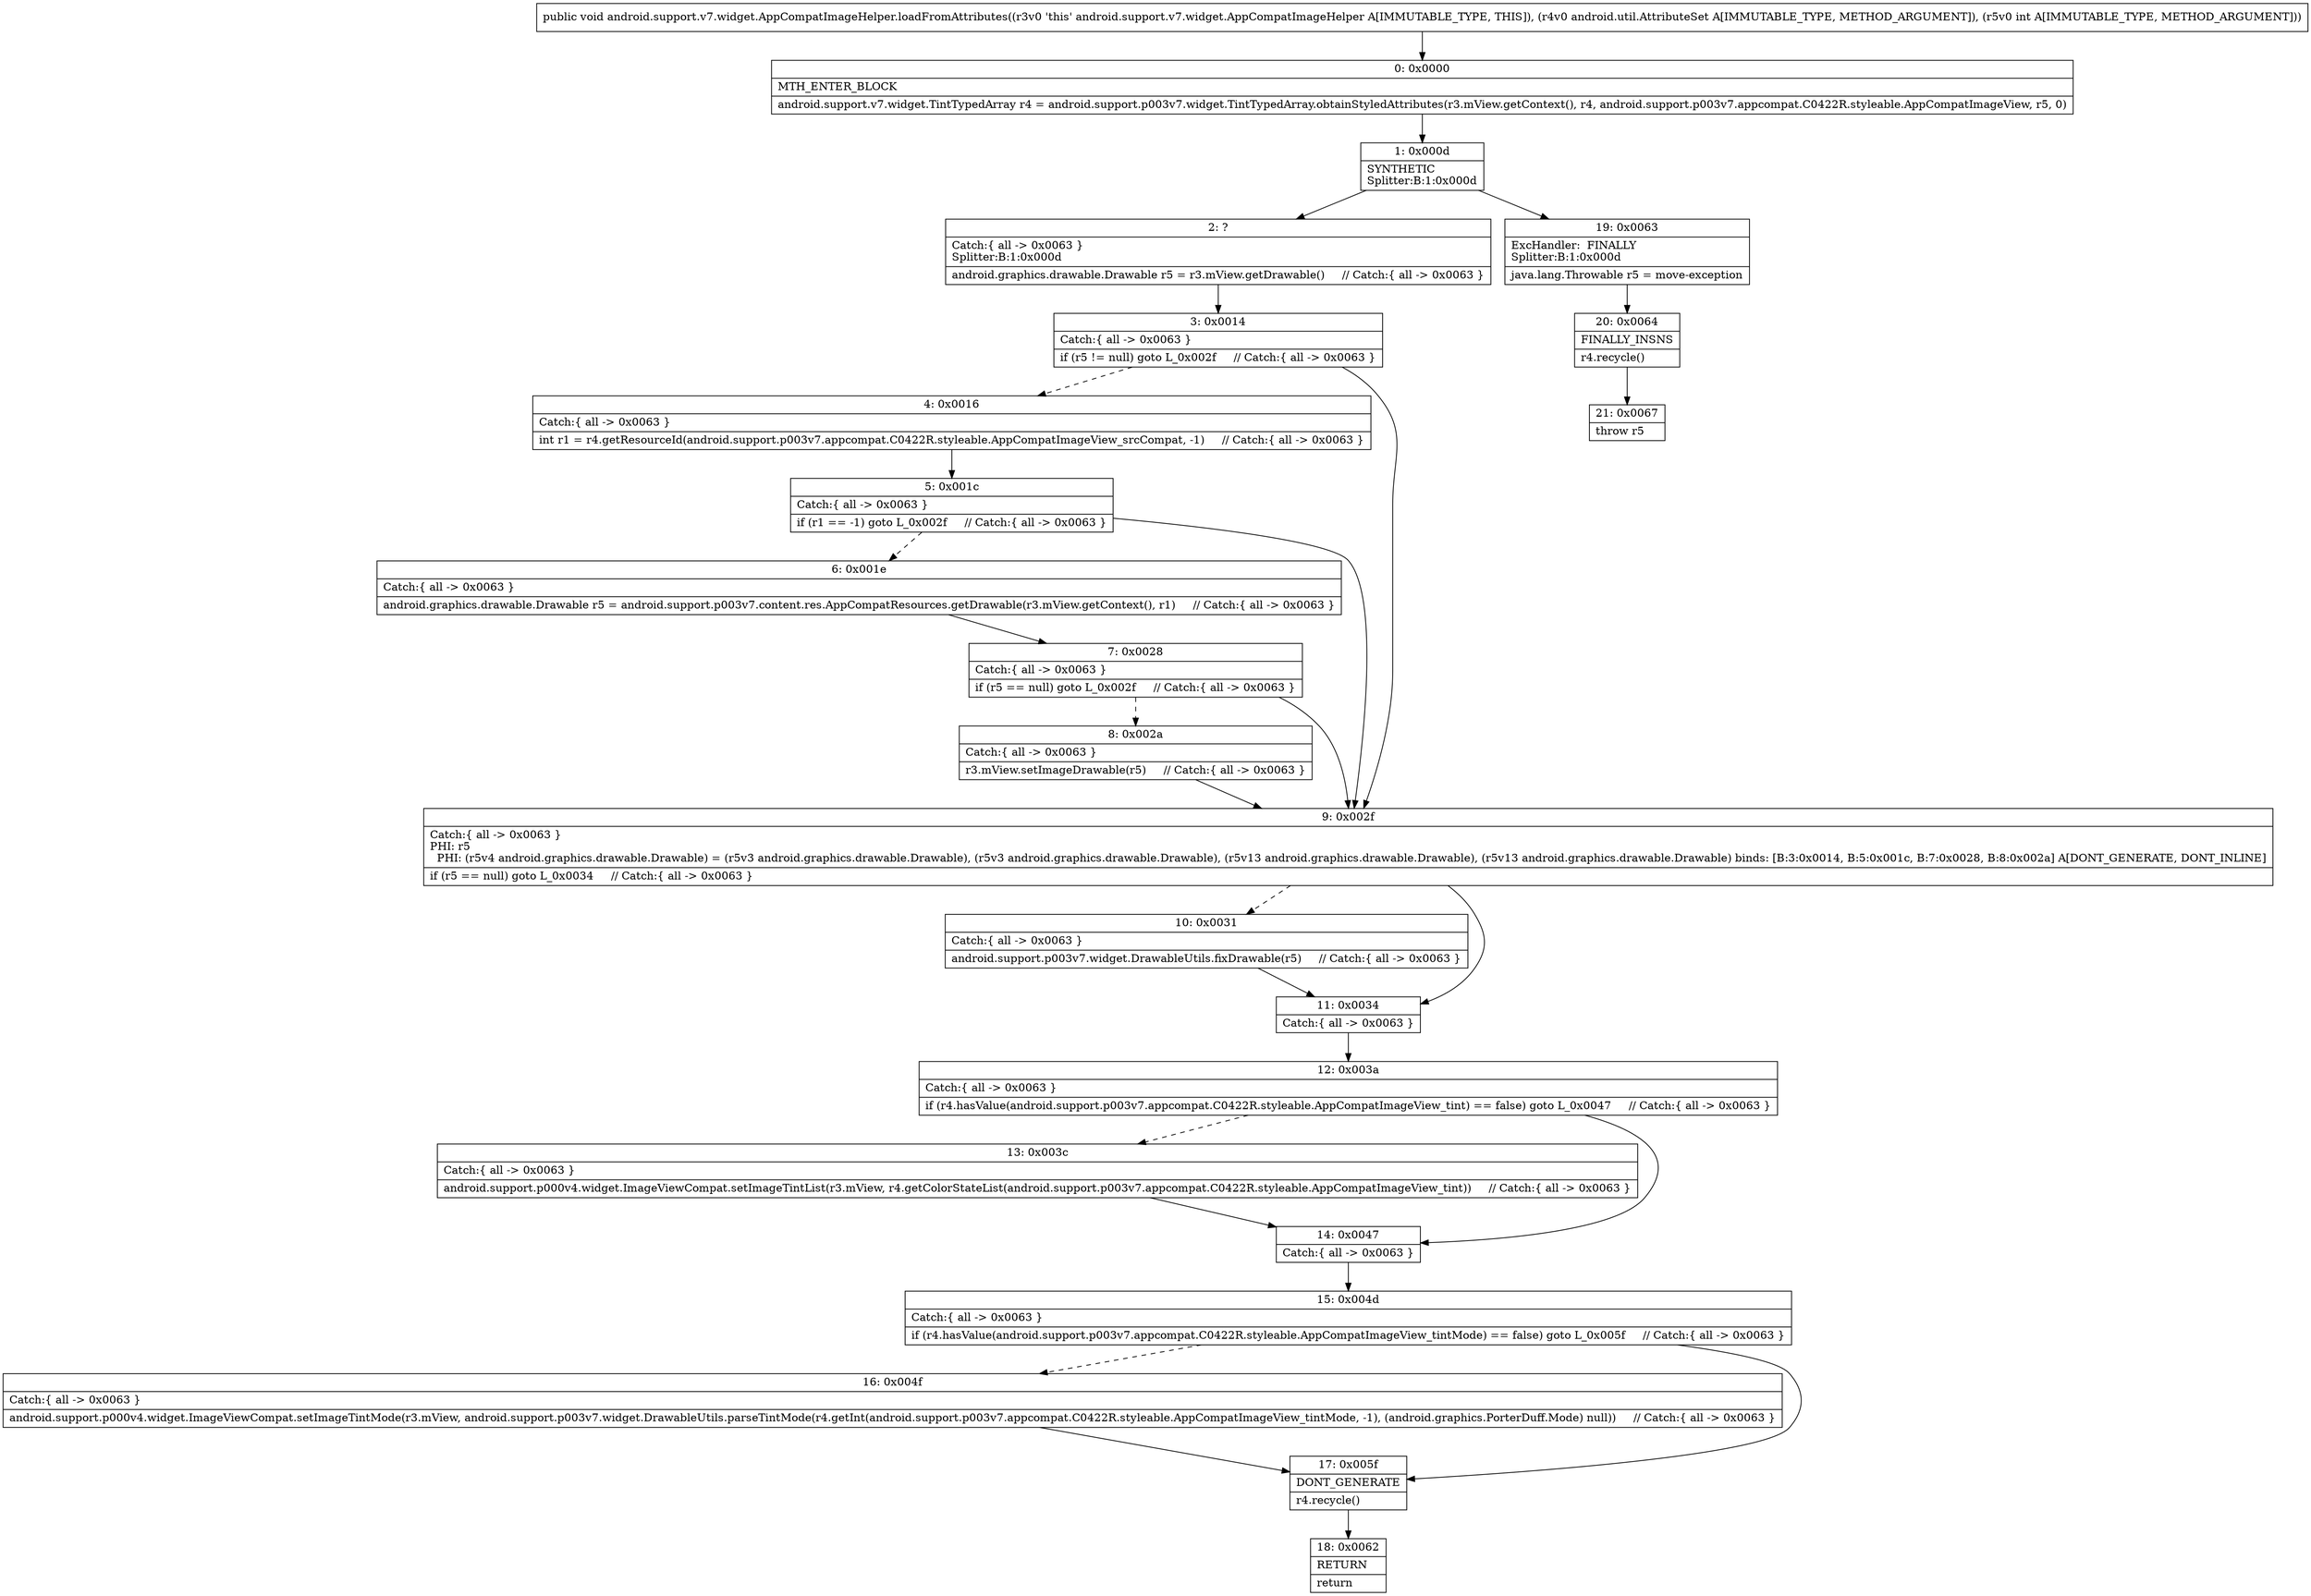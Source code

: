 digraph "CFG forandroid.support.v7.widget.AppCompatImageHelper.loadFromAttributes(Landroid\/util\/AttributeSet;I)V" {
Node_0 [shape=record,label="{0\:\ 0x0000|MTH_ENTER_BLOCK\l|android.support.v7.widget.TintTypedArray r4 = android.support.p003v7.widget.TintTypedArray.obtainStyledAttributes(r3.mView.getContext(), r4, android.support.p003v7.appcompat.C0422R.styleable.AppCompatImageView, r5, 0)\l}"];
Node_1 [shape=record,label="{1\:\ 0x000d|SYNTHETIC\lSplitter:B:1:0x000d\l}"];
Node_2 [shape=record,label="{2\:\ ?|Catch:\{ all \-\> 0x0063 \}\lSplitter:B:1:0x000d\l|android.graphics.drawable.Drawable r5 = r3.mView.getDrawable()     \/\/ Catch:\{ all \-\> 0x0063 \}\l}"];
Node_3 [shape=record,label="{3\:\ 0x0014|Catch:\{ all \-\> 0x0063 \}\l|if (r5 != null) goto L_0x002f     \/\/ Catch:\{ all \-\> 0x0063 \}\l}"];
Node_4 [shape=record,label="{4\:\ 0x0016|Catch:\{ all \-\> 0x0063 \}\l|int r1 = r4.getResourceId(android.support.p003v7.appcompat.C0422R.styleable.AppCompatImageView_srcCompat, \-1)     \/\/ Catch:\{ all \-\> 0x0063 \}\l}"];
Node_5 [shape=record,label="{5\:\ 0x001c|Catch:\{ all \-\> 0x0063 \}\l|if (r1 == \-1) goto L_0x002f     \/\/ Catch:\{ all \-\> 0x0063 \}\l}"];
Node_6 [shape=record,label="{6\:\ 0x001e|Catch:\{ all \-\> 0x0063 \}\l|android.graphics.drawable.Drawable r5 = android.support.p003v7.content.res.AppCompatResources.getDrawable(r3.mView.getContext(), r1)     \/\/ Catch:\{ all \-\> 0x0063 \}\l}"];
Node_7 [shape=record,label="{7\:\ 0x0028|Catch:\{ all \-\> 0x0063 \}\l|if (r5 == null) goto L_0x002f     \/\/ Catch:\{ all \-\> 0x0063 \}\l}"];
Node_8 [shape=record,label="{8\:\ 0x002a|Catch:\{ all \-\> 0x0063 \}\l|r3.mView.setImageDrawable(r5)     \/\/ Catch:\{ all \-\> 0x0063 \}\l}"];
Node_9 [shape=record,label="{9\:\ 0x002f|Catch:\{ all \-\> 0x0063 \}\lPHI: r5 \l  PHI: (r5v4 android.graphics.drawable.Drawable) = (r5v3 android.graphics.drawable.Drawable), (r5v3 android.graphics.drawable.Drawable), (r5v13 android.graphics.drawable.Drawable), (r5v13 android.graphics.drawable.Drawable) binds: [B:3:0x0014, B:5:0x001c, B:7:0x0028, B:8:0x002a] A[DONT_GENERATE, DONT_INLINE]\l|if (r5 == null) goto L_0x0034     \/\/ Catch:\{ all \-\> 0x0063 \}\l}"];
Node_10 [shape=record,label="{10\:\ 0x0031|Catch:\{ all \-\> 0x0063 \}\l|android.support.p003v7.widget.DrawableUtils.fixDrawable(r5)     \/\/ Catch:\{ all \-\> 0x0063 \}\l}"];
Node_11 [shape=record,label="{11\:\ 0x0034|Catch:\{ all \-\> 0x0063 \}\l}"];
Node_12 [shape=record,label="{12\:\ 0x003a|Catch:\{ all \-\> 0x0063 \}\l|if (r4.hasValue(android.support.p003v7.appcompat.C0422R.styleable.AppCompatImageView_tint) == false) goto L_0x0047     \/\/ Catch:\{ all \-\> 0x0063 \}\l}"];
Node_13 [shape=record,label="{13\:\ 0x003c|Catch:\{ all \-\> 0x0063 \}\l|android.support.p000v4.widget.ImageViewCompat.setImageTintList(r3.mView, r4.getColorStateList(android.support.p003v7.appcompat.C0422R.styleable.AppCompatImageView_tint))     \/\/ Catch:\{ all \-\> 0x0063 \}\l}"];
Node_14 [shape=record,label="{14\:\ 0x0047|Catch:\{ all \-\> 0x0063 \}\l}"];
Node_15 [shape=record,label="{15\:\ 0x004d|Catch:\{ all \-\> 0x0063 \}\l|if (r4.hasValue(android.support.p003v7.appcompat.C0422R.styleable.AppCompatImageView_tintMode) == false) goto L_0x005f     \/\/ Catch:\{ all \-\> 0x0063 \}\l}"];
Node_16 [shape=record,label="{16\:\ 0x004f|Catch:\{ all \-\> 0x0063 \}\l|android.support.p000v4.widget.ImageViewCompat.setImageTintMode(r3.mView, android.support.p003v7.widget.DrawableUtils.parseTintMode(r4.getInt(android.support.p003v7.appcompat.C0422R.styleable.AppCompatImageView_tintMode, \-1), (android.graphics.PorterDuff.Mode) null))     \/\/ Catch:\{ all \-\> 0x0063 \}\l}"];
Node_17 [shape=record,label="{17\:\ 0x005f|DONT_GENERATE\l|r4.recycle()\l}"];
Node_18 [shape=record,label="{18\:\ 0x0062|RETURN\l|return\l}"];
Node_19 [shape=record,label="{19\:\ 0x0063|ExcHandler:  FINALLY\lSplitter:B:1:0x000d\l|java.lang.Throwable r5 = move\-exception\l}"];
Node_20 [shape=record,label="{20\:\ 0x0064|FINALLY_INSNS\l|r4.recycle()\l}"];
Node_21 [shape=record,label="{21\:\ 0x0067|throw r5\l}"];
MethodNode[shape=record,label="{public void android.support.v7.widget.AppCompatImageHelper.loadFromAttributes((r3v0 'this' android.support.v7.widget.AppCompatImageHelper A[IMMUTABLE_TYPE, THIS]), (r4v0 android.util.AttributeSet A[IMMUTABLE_TYPE, METHOD_ARGUMENT]), (r5v0 int A[IMMUTABLE_TYPE, METHOD_ARGUMENT])) }"];
MethodNode -> Node_0;
Node_0 -> Node_1;
Node_1 -> Node_2;
Node_1 -> Node_19;
Node_2 -> Node_3;
Node_3 -> Node_4[style=dashed];
Node_3 -> Node_9;
Node_4 -> Node_5;
Node_5 -> Node_6[style=dashed];
Node_5 -> Node_9;
Node_6 -> Node_7;
Node_7 -> Node_8[style=dashed];
Node_7 -> Node_9;
Node_8 -> Node_9;
Node_9 -> Node_10[style=dashed];
Node_9 -> Node_11;
Node_10 -> Node_11;
Node_11 -> Node_12;
Node_12 -> Node_13[style=dashed];
Node_12 -> Node_14;
Node_13 -> Node_14;
Node_14 -> Node_15;
Node_15 -> Node_16[style=dashed];
Node_15 -> Node_17;
Node_16 -> Node_17;
Node_17 -> Node_18;
Node_19 -> Node_20;
Node_20 -> Node_21;
}

